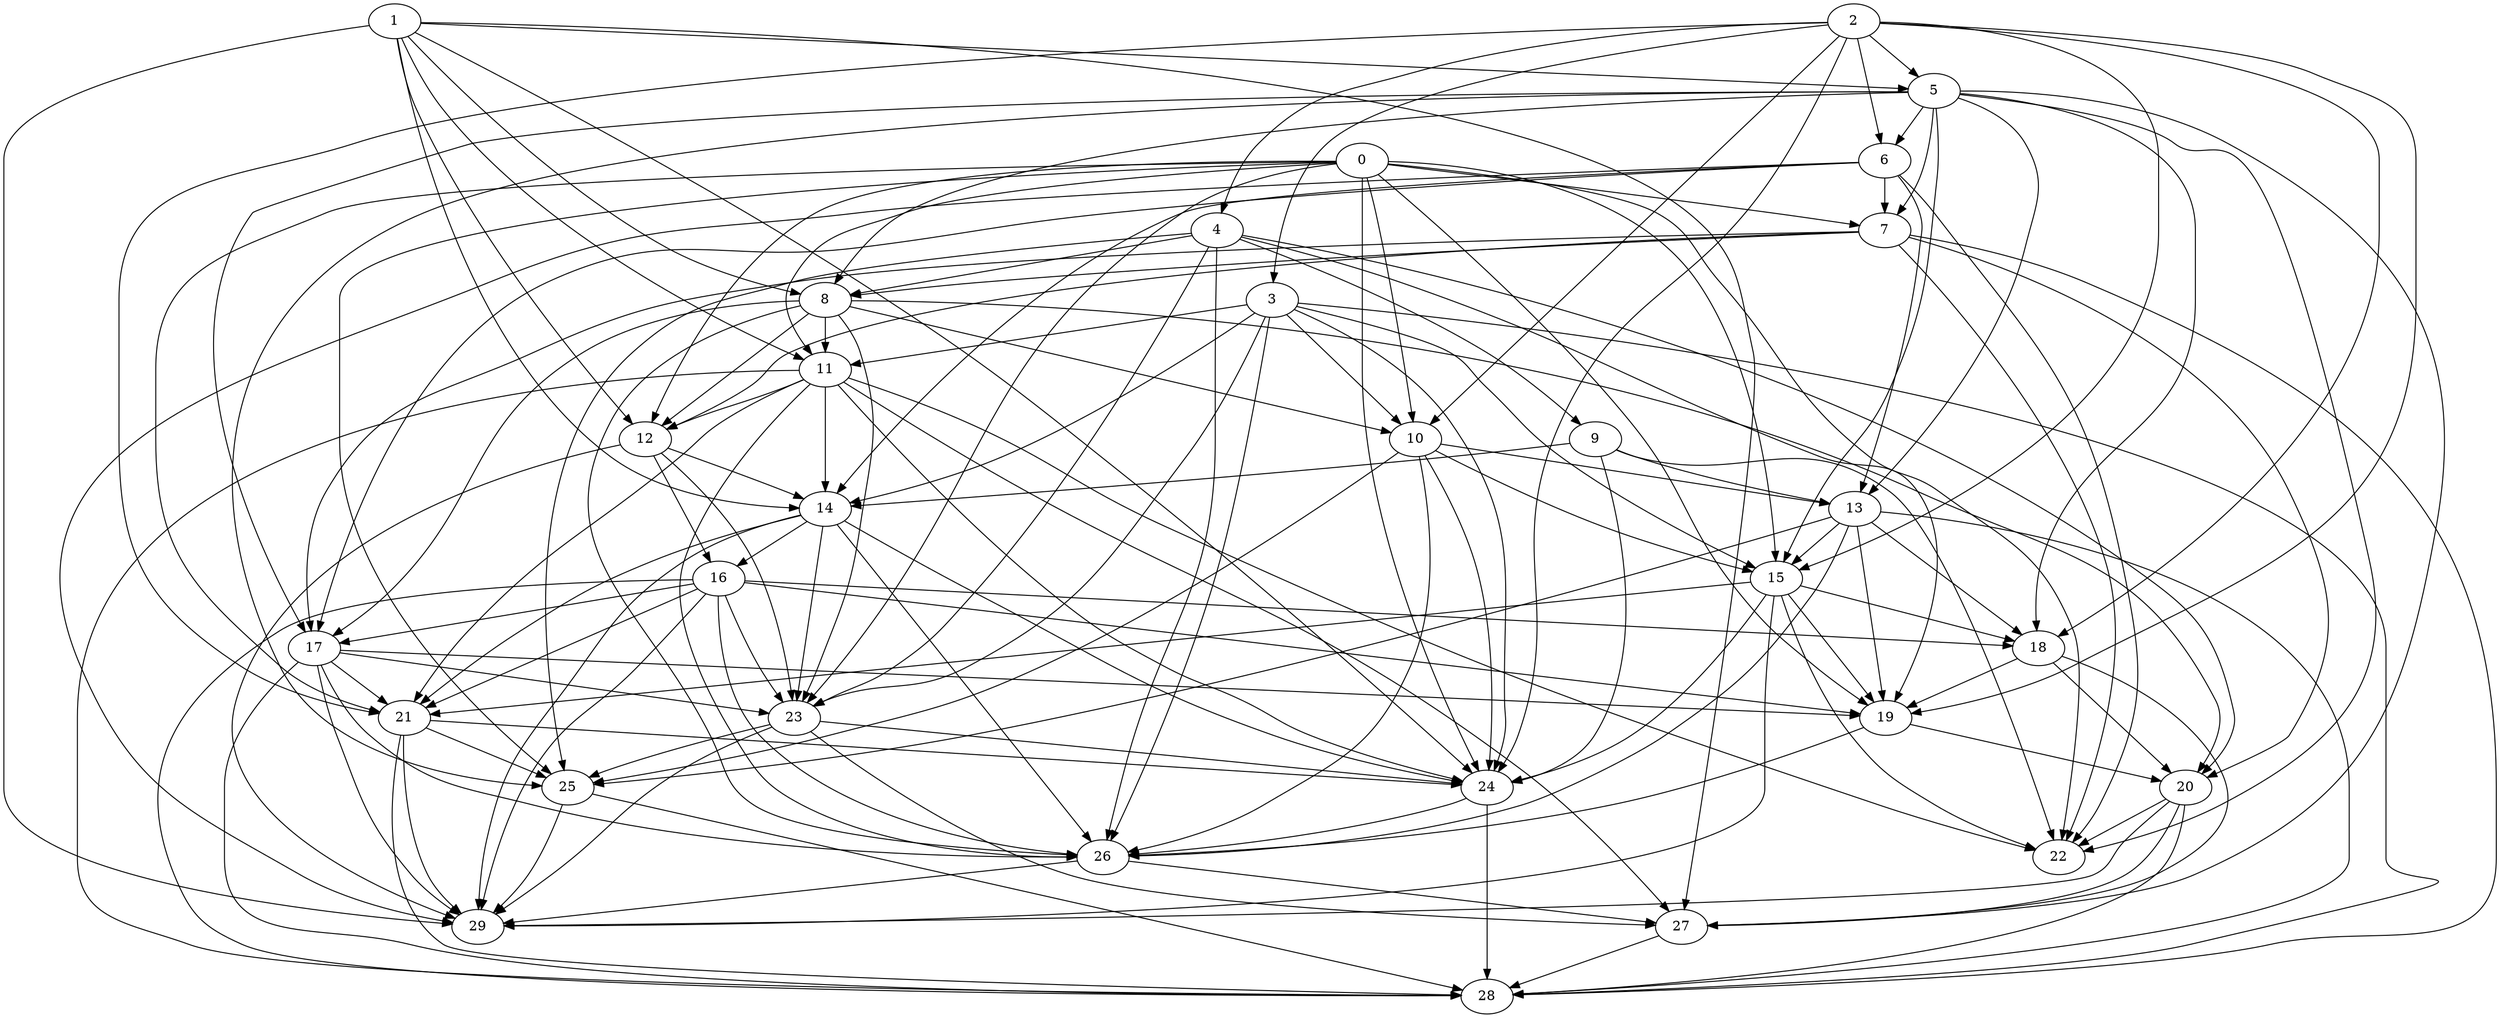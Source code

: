 digraph "Random_Nodes_30_Density_5.00_CCR_9.90_WeightType_Random" {
	graph ["Duplicate states"=0,
		GraphType=Random,
		"Max states in OPEN"=0,
		Modes="120000ms; topo-ordered tasks, ; Pruning: task equivalence, fixed order ready list, ; F-value: ; Optimisation: best schedule length (\
SL) optimisation on equal, ",
		NumberOfTasks=30,
		"Pruned using list schedule length"=21975636,
		"States removed from OPEN"=0,
		TargetSystem="Homogeneous-2",
		"Time to schedule (ms)"=33365,
		"Total idle time"=66,
		"Total schedule length"=114,
		"Total sequential time"=162,
		"Total states created"=70298382
	];
	2	["Finish time"=5,
		Processor=0,
		"Start time"=0,
		Weight=5];
	5	["Finish time"=25,
		Processor=0,
		"Start time"=19,
		Weight=6];
	2 -> 5	[Weight=16];
	6	["Finish time"=27,
		Processor=0,
		"Start time"=25,
		Weight=2];
	2 -> 6	[Weight=9];
	4	["Finish time"=12,
		Processor=0,
		"Start time"=5,
		Weight=7];
	2 -> 4	[Weight=11];
	3	["Finish time"=30,
		Processor=1,
		"Start time"=26,
		Weight=4];
	2 -> 3	[Weight=18];
	10	["Finish time"=54,
		Processor=1,
		"Start time"=47,
		Weight=7];
	2 -> 10	[Weight=5];
	15	["Finish time"=69,
		Processor=1,
		"Start time"=62,
		Weight=7];
	2 -> 15	[Weight=18];
	18	["Finish time"=86,
		Processor=1,
		"Start time"=82,
		Weight=4];
	2 -> 18	[Weight=18];
	21	["Finish time"=82,
		Processor=1,
		"Start time"=73,
		Weight=9];
	2 -> 21	[Weight=4];
	19	["Finish time"=92,
		Processor=1,
		"Start time"=86,
		Weight=6];
	2 -> 19	[Weight=5];
	24	["Finish time"=97,
		Processor=0,
		"Start time"=91,
		Weight=6];
	2 -> 24	[Weight=13];
	1	["Finish time"=19,
		Processor=0,
		"Start time"=12,
		Weight=7];
	1 -> 5	[Weight=4];
	8	["Finish time"=38,
		Processor=0,
		"Start time"=36,
		Weight=2];
	1 -> 8	[Weight=4];
	11	["Finish time"=42,
		Processor=0,
		"Start time"=38,
		Weight=4];
	1 -> 11	[Weight=15];
	12	["Finish time"=50,
		Processor=0,
		"Start time"=42,
		Weight=8];
	1 -> 12	[Weight=18];
	14	["Finish time"=57,
		Processor=0,
		"Start time"=50,
		Weight=7];
	1 -> 14	[Weight=11];
	1 -> 24	[Weight=16];
	27	["Finish time"=110,
		Processor=1,
		"Start time"=104,
		Weight=6];
	1 -> 27	[Weight=11];
	29	["Finish time"=114,
		Processor=0,
		"Start time"=112,
		Weight=2];
	1 -> 29	[Weight=9];
	5 -> 6	[Weight=18];
	7	["Finish time"=36,
		Processor=0,
		"Start time"=27,
		Weight=9];
	5 -> 7	[Weight=18];
	5 -> 8	[Weight=16];
	13	["Finish time"=62,
		Processor=1,
		"Start time"=54,
		Weight=8];
	5 -> 13	[Weight=7];
	5 -> 15	[Weight=18];
	17	["Finish time"=73,
		Processor=1,
		"Start time"=69,
		Weight=4];
	5 -> 17	[Weight=5];
	5 -> 18	[Weight=13];
	25	["Finish time"=91,
		Processor=0,
		"Start time"=86,
		Weight=5];
	5 -> 25	[Weight=9];
	5 -> 27	[Weight=9];
	22	["Finish time"=98,
		Processor=1,
		"Start time"=96,
		Weight=2];
	5 -> 22	[Weight=16];
	0	["Finish time"=9,
		Processor=1,
		"Start time"=0,
		Weight=9];
	0 -> 7	[Weight=13];
	0 -> 11	[Weight=16];
	0 -> 10	[Weight=18];
	0 -> 12	[Weight=5];
	0 -> 15	[Weight=18];
	23	["Finish time"=83,
		Processor=0,
		"Start time"=78,
		Weight=5];
	0 -> 23	[Weight=4];
	0 -> 21	[Weight=11];
	0 -> 19	[Weight=4];
	0 -> 24	[Weight=15];
	0 -> 25	[Weight=11];
	0 -> 22	[Weight=9];
	6 -> 7	[Weight=5];
	6 -> 13	[Weight=4];
	6 -> 14	[Weight=7];
	6 -> 17	[Weight=13];
	6 -> 22	[Weight=18];
	6 -> 29	[Weight=11];
	7 -> 8	[Weight=18];
	7 -> 12	[Weight=18];
	7 -> 17	[Weight=11];
	20	["Finish time"=96,
		Processor=1,
		"Start time"=92,
		Weight=4];
	7 -> 20	[Weight=15];
	28	["Finish time"=114,
		Processor=1,
		"Start time"=110,
		Weight=4];
	7 -> 28	[Weight=16];
	7 -> 22	[Weight=18];
	4 -> 8	[Weight=16];
	9	["Finish time"=26,
		Processor=1,
		"Start time"=21,
		Weight=5];
	4 -> 9	[Weight=9];
	4 -> 23	[Weight=16];
	4 -> 19	[Weight=11];
	4 -> 20	[Weight=13];
	26	["Finish time"=104,
		Processor=1,
		"Start time"=102,
		Weight=2];
	4 -> 26	[Weight=13];
	4 -> 25	[Weight=11];
	3 -> 11	[Weight=7];
	3 -> 10	[Weight=11];
	3 -> 14	[Weight=18];
	3 -> 15	[Weight=7];
	3 -> 23	[Weight=11];
	3 -> 24	[Weight=7];
	3 -> 26	[Weight=13];
	3 -> 28	[Weight=9];
	8 -> 11	[Weight=5];
	8 -> 10	[Weight=9];
	8 -> 12	[Weight=7];
	8 -> 17	[Weight=9];
	8 -> 23	[Weight=5];
	8 -> 20	[Weight=11];
	8 -> 26	[Weight=5];
	11 -> 12	[Weight=5];
	11 -> 14	[Weight=9];
	11 -> 21	[Weight=9];
	11 -> 24	[Weight=7];
	11 -> 26	[Weight=15];
	11 -> 27	[Weight=18];
	11 -> 28	[Weight=4];
	11 -> 22	[Weight=5];
	10 -> 13	[Weight=13];
	10 -> 15	[Weight=11];
	10 -> 24	[Weight=16];
	10 -> 26	[Weight=7];
	10 -> 25	[Weight=18];
	9 -> 13	[Weight=11];
	9 -> 14	[Weight=11];
	9 -> 24	[Weight=9];
	9 -> 22	[Weight=11];
	12 -> 14	[Weight=15];
	16	["Finish time"=63,
		Processor=0,
		"Start time"=57,
		Weight=6];
	12 -> 16	[Weight=5];
	12 -> 23	[Weight=11];
	12 -> 29	[Weight=5];
	13 -> 15	[Weight=15];
	13 -> 18	[Weight=11];
	13 -> 19	[Weight=18];
	13 -> 26	[Weight=13];
	13 -> 25	[Weight=4];
	13 -> 28	[Weight=9];
	14 -> 16	[Weight=7];
	14 -> 23	[Weight=15];
	14 -> 21	[Weight=11];
	14 -> 24	[Weight=11];
	14 -> 26	[Weight=9];
	14 -> 29	[Weight=11];
	15 -> 18	[Weight=7];
	15 -> 21	[Weight=18];
	15 -> 19	[Weight=18];
	15 -> 24	[Weight=11];
	15 -> 22	[Weight=5];
	15 -> 29	[Weight=7];
	16 -> 17	[Weight=4];
	16 -> 23	[Weight=7];
	16 -> 18	[Weight=7];
	16 -> 21	[Weight=9];
	16 -> 19	[Weight=7];
	16 -> 26	[Weight=5];
	16 -> 28	[Weight=11];
	16 -> 29	[Weight=13];
	17 -> 23	[Weight=5];
	17 -> 21	[Weight=9];
	17 -> 19	[Weight=5];
	17 -> 26	[Weight=5];
	17 -> 28	[Weight=13];
	17 -> 29	[Weight=7];
	23 -> 24	[Weight=15];
	23 -> 25	[Weight=5];
	23 -> 27	[Weight=5];
	23 -> 29	[Weight=7];
	18 -> 19	[Weight=5];
	18 -> 20	[Weight=15];
	18 -> 27	[Weight=16];
	21 -> 24	[Weight=7];
	21 -> 25	[Weight=4];
	21 -> 28	[Weight=9];
	21 -> 29	[Weight=4];
	19 -> 20	[Weight=11];
	19 -> 26	[Weight=15];
	24 -> 26	[Weight=5];
	24 -> 28	[Weight=13];
	20 -> 27	[Weight=15];
	20 -> 28	[Weight=5];
	20 -> 22	[Weight=15];
	20 -> 29	[Weight=16];
	26 -> 27	[Weight=15];
	26 -> 29	[Weight=4];
	25 -> 28	[Weight=18];
	25 -> 29	[Weight=15];
	27 -> 28	[Weight=7];
}
